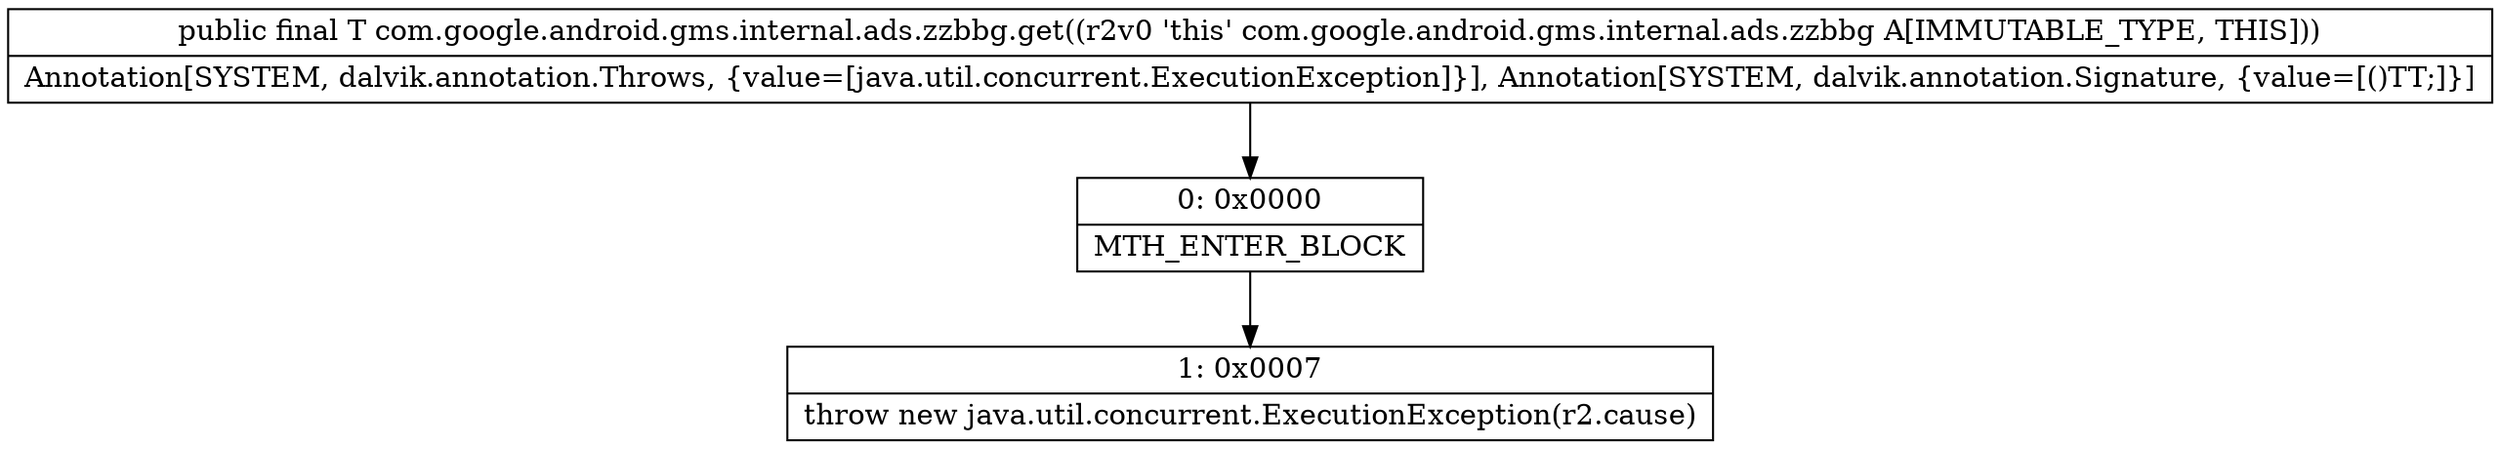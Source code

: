 digraph "CFG forcom.google.android.gms.internal.ads.zzbbg.get()Ljava\/lang\/Object;" {
Node_0 [shape=record,label="{0\:\ 0x0000|MTH_ENTER_BLOCK\l}"];
Node_1 [shape=record,label="{1\:\ 0x0007|throw new java.util.concurrent.ExecutionException(r2.cause)\l}"];
MethodNode[shape=record,label="{public final T com.google.android.gms.internal.ads.zzbbg.get((r2v0 'this' com.google.android.gms.internal.ads.zzbbg A[IMMUTABLE_TYPE, THIS]))  | Annotation[SYSTEM, dalvik.annotation.Throws, \{value=[java.util.concurrent.ExecutionException]\}], Annotation[SYSTEM, dalvik.annotation.Signature, \{value=[()TT;]\}]\l}"];
MethodNode -> Node_0;
Node_0 -> Node_1;
}

